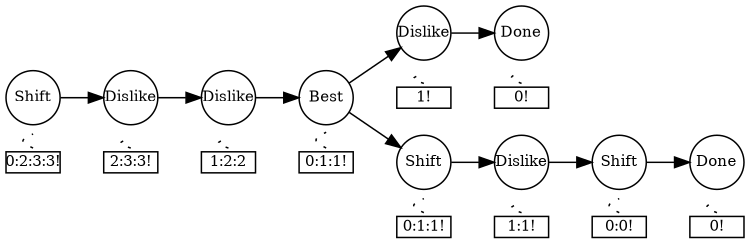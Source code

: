 

digraph progress {
rankdir=LR;
ranksep=0.4;
size=5;
node [fontsize=10,shape=circle,fixedsize = true, width = 0.5];
c0 [label = "Shift"];
c1 [label = "Dislike"];
c2 [label = "Dislike"];
c3 [label = "Best"];
c4a [label = "Dislike"];
c5a [label = "Done"];
c4b [label = "Shift"];
c5b [label = "Dislike"];
c6b [label = "Shift"];
c7b [label = "Done"];
c0 -> c1 -> c2 -> c3 -> c4a -> c5a;
                  c3 -> c4b -> c5b -> c6b -> c7b;

// Progress info
node [shape = rectangle,height=0.2]
edge [minlen=0,style=dotted,arrowtail=none,headport=n,tailport=s,arrowhead=none]


p5a [label = "0!"];
c5a -> p5a;

p4a [label = "1!"];
c4a -> p4a;

p7b [label = "0!"];
c7b -> p7b

p6b [label = "0:0!"];
c6b -> p6b

p5b [label = "1:1!"];
c5b -> p5b

p4b [label = "0:1:1!"];
c4b -> p4b

p3 [label = "0:1:1!"];
c3 -> p3;

p2 [label = "1:2:2"];
c2 -> p2;

p1 [label = "2:3:3!"];
c1 -> p1;

p0 [label = "0:2:3:3!"];
c0 -> p0;


}


